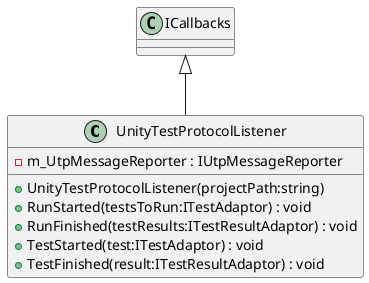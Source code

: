 @startuml
class UnityTestProtocolListener {
    - m_UtpMessageReporter : IUtpMessageReporter
    + UnityTestProtocolListener(projectPath:string)
    + RunStarted(testsToRun:ITestAdaptor) : void
    + RunFinished(testResults:ITestResultAdaptor) : void
    + TestStarted(test:ITestAdaptor) : void
    + TestFinished(result:ITestResultAdaptor) : void
}
ICallbacks <|-- UnityTestProtocolListener
@enduml
